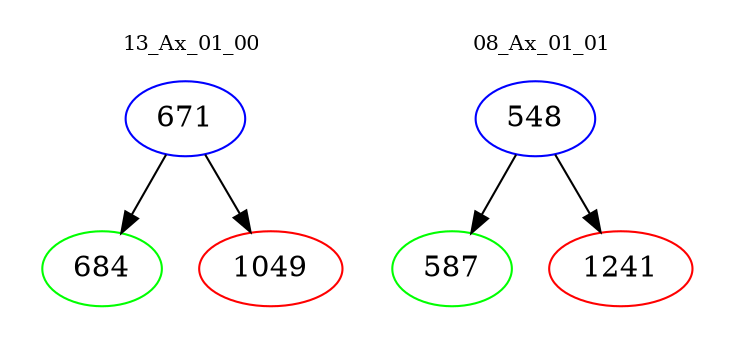 digraph{
subgraph cluster_0 {
color = white
label = "13_Ax_01_00";
fontsize=10;
T0_671 [label="671", color="blue"]
T0_671 -> T0_684 [color="black"]
T0_684 [label="684", color="green"]
T0_671 -> T0_1049 [color="black"]
T0_1049 [label="1049", color="red"]
}
subgraph cluster_1 {
color = white
label = "08_Ax_01_01";
fontsize=10;
T1_548 [label="548", color="blue"]
T1_548 -> T1_587 [color="black"]
T1_587 [label="587", color="green"]
T1_548 -> T1_1241 [color="black"]
T1_1241 [label="1241", color="red"]
}
}
